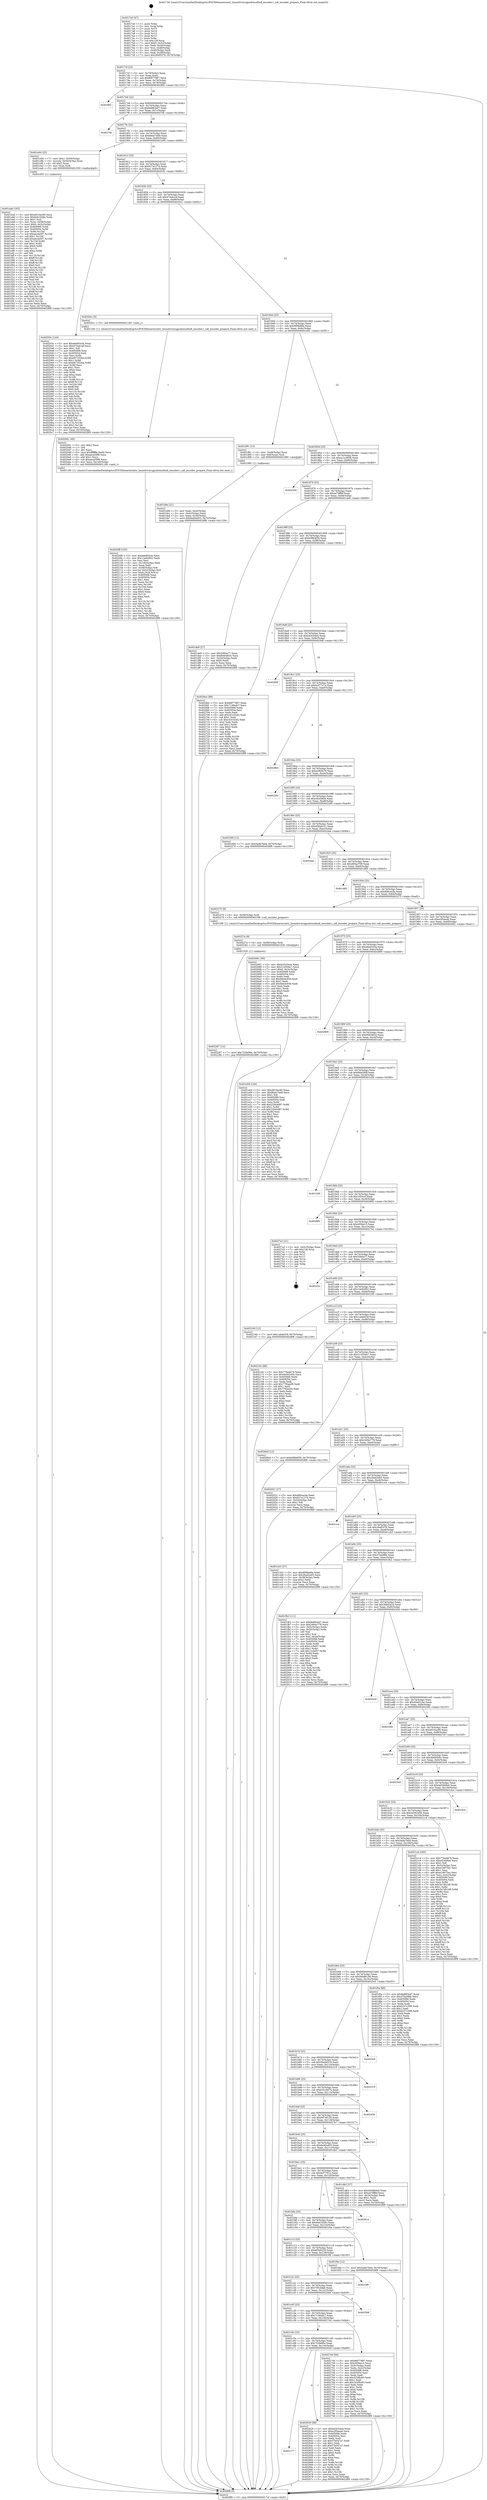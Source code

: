 digraph "0x4017a0" {
  label = "0x4017a0 (/mnt/c/Users/mathe/Desktop/tcc/POCII/binaries/extr_linuxdriversgpudrmudludl_encoder.c_udl_encoder_prepare_Final-ollvm.out::main(0))"
  labelloc = "t"
  node[shape=record]

  Entry [label="",width=0.3,height=0.3,shape=circle,fillcolor=black,style=filled]
  "0x4017cf" [label="{
     0x4017cf [23]\l
     | [instrs]\l
     &nbsp;&nbsp;0x4017cf \<+3\>: mov -0x70(%rbp),%eax\l
     &nbsp;&nbsp;0x4017d2 \<+2\>: mov %eax,%ecx\l
     &nbsp;&nbsp;0x4017d4 \<+6\>: sub $0x86f77887,%ecx\l
     &nbsp;&nbsp;0x4017da \<+3\>: mov %eax,-0x74(%rbp)\l
     &nbsp;&nbsp;0x4017dd \<+3\>: mov %ecx,-0x78(%rbp)\l
     &nbsp;&nbsp;0x4017e0 \<+6\>: je 00000000004028f2 \<main+0x1152\>\l
  }"]
  "0x4028f2" [label="{
     0x4028f2\l
  }", style=dashed]
  "0x4017e6" [label="{
     0x4017e6 [22]\l
     | [instrs]\l
     &nbsp;&nbsp;0x4017e6 \<+5\>: jmp 00000000004017eb \<main+0x4b\>\l
     &nbsp;&nbsp;0x4017eb \<+3\>: mov -0x74(%rbp),%eax\l
     &nbsp;&nbsp;0x4017ee \<+5\>: sub $0x8a883ed7,%eax\l
     &nbsp;&nbsp;0x4017f3 \<+3\>: mov %eax,-0x7c(%rbp)\l
     &nbsp;&nbsp;0x4017f6 \<+6\>: je 00000000004027fd \<main+0x105d\>\l
  }"]
  Exit [label="",width=0.3,height=0.3,shape=circle,fillcolor=black,style=filled,peripheries=2]
  "0x4027fd" [label="{
     0x4027fd\l
  }", style=dashed]
  "0x4017fc" [label="{
     0x4017fc [22]\l
     | [instrs]\l
     &nbsp;&nbsp;0x4017fc \<+5\>: jmp 0000000000401801 \<main+0x61\>\l
     &nbsp;&nbsp;0x401801 \<+3\>: mov -0x74(%rbp),%eax\l
     &nbsp;&nbsp;0x401804 \<+5\>: sub $0x8bee7449,%eax\l
     &nbsp;&nbsp;0x401809 \<+3\>: mov %eax,-0x80(%rbp)\l
     &nbsp;&nbsp;0x40180c \<+6\>: je 0000000000401e94 \<main+0x6f4\>\l
  }"]
  "0x401c77" [label="{
     0x401c77\l
  }", style=dashed]
  "0x401e94" [label="{
     0x401e94 [23]\l
     | [instrs]\l
     &nbsp;&nbsp;0x401e94 \<+7\>: movl $0x1,-0x50(%rbp)\l
     &nbsp;&nbsp;0x401e9b \<+4\>: movslq -0x50(%rbp),%rax\l
     &nbsp;&nbsp;0x401e9f \<+4\>: shl $0x2,%rax\l
     &nbsp;&nbsp;0x401ea3 \<+3\>: mov %rax,%rdi\l
     &nbsp;&nbsp;0x401ea6 \<+5\>: call 0000000000401050 \<malloc@plt\>\l
     | [calls]\l
     &nbsp;&nbsp;0x401050 \{1\} (unknown)\l
  }"]
  "0x401812" [label="{
     0x401812 [25]\l
     | [instrs]\l
     &nbsp;&nbsp;0x401812 \<+5\>: jmp 0000000000401817 \<main+0x77\>\l
     &nbsp;&nbsp;0x401817 \<+3\>: mov -0x74(%rbp),%eax\l
     &nbsp;&nbsp;0x40181a \<+5\>: sub $0x927a127d,%eax\l
     &nbsp;&nbsp;0x40181f \<+6\>: mov %eax,-0x84(%rbp)\l
     &nbsp;&nbsp;0x401825 \<+6\>: je 000000000040203c \<main+0x89c\>\l
  }"]
  "0x402629" [label="{
     0x402629 [88]\l
     | [instrs]\l
     &nbsp;&nbsp;0x402629 \<+5\>: mov $0xb43c54a4,%eax\l
     &nbsp;&nbsp;0x40262e \<+5\>: mov $0xe2f5eead,%ecx\l
     &nbsp;&nbsp;0x402633 \<+7\>: mov 0x405068,%edx\l
     &nbsp;&nbsp;0x40263a \<+7\>: mov 0x405054,%esi\l
     &nbsp;&nbsp;0x402641 \<+2\>: mov %edx,%edi\l
     &nbsp;&nbsp;0x402643 \<+6\>: sub $0x57b047a7,%edi\l
     &nbsp;&nbsp;0x402649 \<+3\>: sub $0x1,%edi\l
     &nbsp;&nbsp;0x40264c \<+6\>: add $0x57b047a7,%edi\l
     &nbsp;&nbsp;0x402652 \<+3\>: imul %edi,%edx\l
     &nbsp;&nbsp;0x402655 \<+3\>: and $0x1,%edx\l
     &nbsp;&nbsp;0x402658 \<+3\>: cmp $0x0,%edx\l
     &nbsp;&nbsp;0x40265b \<+4\>: sete %r8b\l
     &nbsp;&nbsp;0x40265f \<+3\>: cmp $0xa,%esi\l
     &nbsp;&nbsp;0x402662 \<+4\>: setl %r9b\l
     &nbsp;&nbsp;0x402666 \<+3\>: mov %r8b,%r10b\l
     &nbsp;&nbsp;0x402669 \<+3\>: and %r9b,%r10b\l
     &nbsp;&nbsp;0x40266c \<+3\>: xor %r9b,%r8b\l
     &nbsp;&nbsp;0x40266f \<+3\>: or %r8b,%r10b\l
     &nbsp;&nbsp;0x402672 \<+4\>: test $0x1,%r10b\l
     &nbsp;&nbsp;0x402676 \<+3\>: cmovne %ecx,%eax\l
     &nbsp;&nbsp;0x402679 \<+3\>: mov %eax,-0x70(%rbp)\l
     &nbsp;&nbsp;0x40267c \<+5\>: jmp 00000000004028f9 \<main+0x1159\>\l
  }"]
  "0x40203c" [label="{
     0x40203c [144]\l
     | [instrs]\l
     &nbsp;&nbsp;0x40203c \<+5\>: mov $0xe6e6543a,%eax\l
     &nbsp;&nbsp;0x402041 \<+5\>: mov $0x974ab1ef,%ecx\l
     &nbsp;&nbsp;0x402046 \<+2\>: mov $0x1,%dl\l
     &nbsp;&nbsp;0x402048 \<+7\>: mov 0x405068,%esi\l
     &nbsp;&nbsp;0x40204f \<+7\>: mov 0x405054,%edi\l
     &nbsp;&nbsp;0x402056 \<+3\>: mov %esi,%r8d\l
     &nbsp;&nbsp;0x402059 \<+7\>: add $0xb872526a,%r8d\l
     &nbsp;&nbsp;0x402060 \<+4\>: sub $0x1,%r8d\l
     &nbsp;&nbsp;0x402064 \<+7\>: sub $0xb872526a,%r8d\l
     &nbsp;&nbsp;0x40206b \<+4\>: imul %r8d,%esi\l
     &nbsp;&nbsp;0x40206f \<+3\>: and $0x1,%esi\l
     &nbsp;&nbsp;0x402072 \<+3\>: cmp $0x0,%esi\l
     &nbsp;&nbsp;0x402075 \<+4\>: sete %r9b\l
     &nbsp;&nbsp;0x402079 \<+3\>: cmp $0xa,%edi\l
     &nbsp;&nbsp;0x40207c \<+4\>: setl %r10b\l
     &nbsp;&nbsp;0x402080 \<+3\>: mov %r9b,%r11b\l
     &nbsp;&nbsp;0x402083 \<+4\>: xor $0xff,%r11b\l
     &nbsp;&nbsp;0x402087 \<+3\>: mov %r10b,%bl\l
     &nbsp;&nbsp;0x40208a \<+3\>: xor $0xff,%bl\l
     &nbsp;&nbsp;0x40208d \<+3\>: xor $0x0,%dl\l
     &nbsp;&nbsp;0x402090 \<+3\>: mov %r11b,%r14b\l
     &nbsp;&nbsp;0x402093 \<+4\>: and $0x0,%r14b\l
     &nbsp;&nbsp;0x402097 \<+3\>: and %dl,%r9b\l
     &nbsp;&nbsp;0x40209a \<+3\>: mov %bl,%r15b\l
     &nbsp;&nbsp;0x40209d \<+4\>: and $0x0,%r15b\l
     &nbsp;&nbsp;0x4020a1 \<+3\>: and %dl,%r10b\l
     &nbsp;&nbsp;0x4020a4 \<+3\>: or %r9b,%r14b\l
     &nbsp;&nbsp;0x4020a7 \<+3\>: or %r10b,%r15b\l
     &nbsp;&nbsp;0x4020aa \<+3\>: xor %r15b,%r14b\l
     &nbsp;&nbsp;0x4020ad \<+3\>: or %bl,%r11b\l
     &nbsp;&nbsp;0x4020b0 \<+4\>: xor $0xff,%r11b\l
     &nbsp;&nbsp;0x4020b4 \<+3\>: or $0x0,%dl\l
     &nbsp;&nbsp;0x4020b7 \<+3\>: and %dl,%r11b\l
     &nbsp;&nbsp;0x4020ba \<+3\>: or %r11b,%r14b\l
     &nbsp;&nbsp;0x4020bd \<+4\>: test $0x1,%r14b\l
     &nbsp;&nbsp;0x4020c1 \<+3\>: cmovne %ecx,%eax\l
     &nbsp;&nbsp;0x4020c4 \<+3\>: mov %eax,-0x70(%rbp)\l
     &nbsp;&nbsp;0x4020c7 \<+5\>: jmp 00000000004028f9 \<main+0x1159\>\l
  }"]
  "0x40182b" [label="{
     0x40182b [25]\l
     | [instrs]\l
     &nbsp;&nbsp;0x40182b \<+5\>: jmp 0000000000401830 \<main+0x90\>\l
     &nbsp;&nbsp;0x401830 \<+3\>: mov -0x74(%rbp),%eax\l
     &nbsp;&nbsp;0x401833 \<+5\>: sub $0x974ab1ef,%eax\l
     &nbsp;&nbsp;0x401838 \<+6\>: mov %eax,-0x88(%rbp)\l
     &nbsp;&nbsp;0x40183e \<+6\>: je 00000000004020cc \<main+0x92c\>\l
  }"]
  "0x401c5e" [label="{
     0x401c5e [25]\l
     | [instrs]\l
     &nbsp;&nbsp;0x401c5e \<+5\>: jmp 0000000000401c63 \<main+0x4c3\>\l
     &nbsp;&nbsp;0x401c63 \<+3\>: mov -0x74(%rbp),%eax\l
     &nbsp;&nbsp;0x401c66 \<+5\>: sub $0x752fe96e,%eax\l
     &nbsp;&nbsp;0x401c6b \<+6\>: mov %eax,-0x134(%rbp)\l
     &nbsp;&nbsp;0x401c71 \<+6\>: je 0000000000402629 \<main+0xe89\>\l
  }"]
  "0x4020cc" [label="{
     0x4020cc [5]\l
     | [instrs]\l
     &nbsp;&nbsp;0x4020cc \<+5\>: call 0000000000401160 \<next_i\>\l
     | [calls]\l
     &nbsp;&nbsp;0x401160 \{1\} (/mnt/c/Users/mathe/Desktop/tcc/POCII/binaries/extr_linuxdriversgpudrmudludl_encoder.c_udl_encoder_prepare_Final-ollvm.out::next_i)\l
  }"]
  "0x401844" [label="{
     0x401844 [25]\l
     | [instrs]\l
     &nbsp;&nbsp;0x401844 \<+5\>: jmp 0000000000401849 \<main+0xa9\>\l
     &nbsp;&nbsp;0x401849 \<+3\>: mov -0x74(%rbp),%eax\l
     &nbsp;&nbsp;0x40184c \<+5\>: sub $0x9f99b89a,%eax\l
     &nbsp;&nbsp;0x401851 \<+6\>: mov %eax,-0x8c(%rbp)\l
     &nbsp;&nbsp;0x401857 \<+6\>: je 0000000000401d91 \<main+0x5f1\>\l
  }"]
  "0x402744" [label="{
     0x402744 [94]\l
     | [instrs]\l
     &nbsp;&nbsp;0x402744 \<+5\>: mov $0x86f77887,%eax\l
     &nbsp;&nbsp;0x402749 \<+5\>: mov $0x455be15,%ecx\l
     &nbsp;&nbsp;0x40274e \<+3\>: mov -0x3c(%rbp),%edx\l
     &nbsp;&nbsp;0x402751 \<+3\>: mov %edx,-0x2c(%rbp)\l
     &nbsp;&nbsp;0x402754 \<+7\>: mov 0x405068,%edx\l
     &nbsp;&nbsp;0x40275b \<+7\>: mov 0x405054,%esi\l
     &nbsp;&nbsp;0x402762 \<+2\>: mov %edx,%edi\l
     &nbsp;&nbsp;0x402764 \<+6\>: sub $0x322f8c83,%edi\l
     &nbsp;&nbsp;0x40276a \<+3\>: sub $0x1,%edi\l
     &nbsp;&nbsp;0x40276d \<+6\>: add $0x322f8c83,%edi\l
     &nbsp;&nbsp;0x402773 \<+3\>: imul %edi,%edx\l
     &nbsp;&nbsp;0x402776 \<+3\>: and $0x1,%edx\l
     &nbsp;&nbsp;0x402779 \<+3\>: cmp $0x0,%edx\l
     &nbsp;&nbsp;0x40277c \<+4\>: sete %r8b\l
     &nbsp;&nbsp;0x402780 \<+3\>: cmp $0xa,%esi\l
     &nbsp;&nbsp;0x402783 \<+4\>: setl %r9b\l
     &nbsp;&nbsp;0x402787 \<+3\>: mov %r8b,%r10b\l
     &nbsp;&nbsp;0x40278a \<+3\>: and %r9b,%r10b\l
     &nbsp;&nbsp;0x40278d \<+3\>: xor %r9b,%r8b\l
     &nbsp;&nbsp;0x402790 \<+3\>: or %r8b,%r10b\l
     &nbsp;&nbsp;0x402793 \<+4\>: test $0x1,%r10b\l
     &nbsp;&nbsp;0x402797 \<+3\>: cmovne %ecx,%eax\l
     &nbsp;&nbsp;0x40279a \<+3\>: mov %eax,-0x70(%rbp)\l
     &nbsp;&nbsp;0x40279d \<+5\>: jmp 00000000004028f9 \<main+0x1159\>\l
  }"]
  "0x401d91" [label="{
     0x401d91 [13]\l
     | [instrs]\l
     &nbsp;&nbsp;0x401d91 \<+4\>: mov -0x48(%rbp),%rax\l
     &nbsp;&nbsp;0x401d95 \<+4\>: mov 0x8(%rax),%rdi\l
     &nbsp;&nbsp;0x401d99 \<+5\>: call 0000000000401060 \<atoi@plt\>\l
     | [calls]\l
     &nbsp;&nbsp;0x401060 \{1\} (unknown)\l
  }"]
  "0x40185d" [label="{
     0x40185d [25]\l
     | [instrs]\l
     &nbsp;&nbsp;0x40185d \<+5\>: jmp 0000000000401862 \<main+0xc2\>\l
     &nbsp;&nbsp;0x401862 \<+3\>: mov -0x74(%rbp),%eax\l
     &nbsp;&nbsp;0x401865 \<+5\>: sub $0xac1e3938,%eax\l
     &nbsp;&nbsp;0x40186a \<+6\>: mov %eax,-0x90(%rbp)\l
     &nbsp;&nbsp;0x401870 \<+6\>: je 0000000000402550 \<main+0xdb0\>\l
  }"]
  "0x401c45" [label="{
     0x401c45 [25]\l
     | [instrs]\l
     &nbsp;&nbsp;0x401c45 \<+5\>: jmp 0000000000401c4a \<main+0x4aa\>\l
     &nbsp;&nbsp;0x401c4a \<+3\>: mov -0x74(%rbp),%eax\l
     &nbsp;&nbsp;0x401c4d \<+5\>: sub $0x7136edc7,%eax\l
     &nbsp;&nbsp;0x401c52 \<+6\>: mov %eax,-0x130(%rbp)\l
     &nbsp;&nbsp;0x401c58 \<+6\>: je 0000000000402744 \<main+0xfa4\>\l
  }"]
  "0x402550" [label="{
     0x402550\l
  }", style=dashed]
  "0x401876" [label="{
     0x401876 [25]\l
     | [instrs]\l
     &nbsp;&nbsp;0x401876 \<+5\>: jmp 000000000040187b \<main+0xdb\>\l
     &nbsp;&nbsp;0x40187b \<+3\>: mov -0x74(%rbp),%eax\l
     &nbsp;&nbsp;0x40187e \<+5\>: sub $0xae79ffbf,%eax\l
     &nbsp;&nbsp;0x401883 \<+6\>: mov %eax,-0x94(%rbp)\l
     &nbsp;&nbsp;0x401889 \<+6\>: je 0000000000401de9 \<main+0x649\>\l
  }"]
  "0x402568" [label="{
     0x402568\l
  }", style=dashed]
  "0x401de9" [label="{
     0x401de9 [27]\l
     | [instrs]\l
     &nbsp;&nbsp;0x401de9 \<+5\>: mov $0x5560a77,%eax\l
     &nbsp;&nbsp;0x401dee \<+5\>: mov $0xf0404834,%ecx\l
     &nbsp;&nbsp;0x401df3 \<+3\>: mov -0x34(%rbp),%edx\l
     &nbsp;&nbsp;0x401df6 \<+3\>: cmp $0x0,%edx\l
     &nbsp;&nbsp;0x401df9 \<+3\>: cmove %ecx,%eax\l
     &nbsp;&nbsp;0x401dfc \<+3\>: mov %eax,-0x70(%rbp)\l
     &nbsp;&nbsp;0x401dff \<+5\>: jmp 00000000004028f9 \<main+0x1159\>\l
  }"]
  "0x40188f" [label="{
     0x40188f [25]\l
     | [instrs]\l
     &nbsp;&nbsp;0x40188f \<+5\>: jmp 0000000000401894 \<main+0xf4\>\l
     &nbsp;&nbsp;0x401894 \<+3\>: mov -0x74(%rbp),%eax\l
     &nbsp;&nbsp;0x401897 \<+5\>: sub $0xb08b4f30,%eax\l
     &nbsp;&nbsp;0x40189c \<+6\>: mov %eax,-0x98(%rbp)\l
     &nbsp;&nbsp;0x4018a2 \<+6\>: je 00000000004026ec \<main+0xf4c\>\l
  }"]
  "0x401c2c" [label="{
     0x401c2c [25]\l
     | [instrs]\l
     &nbsp;&nbsp;0x401c2c \<+5\>: jmp 0000000000401c31 \<main+0x491\>\l
     &nbsp;&nbsp;0x401c31 \<+3\>: mov -0x74(%rbp),%eax\l
     &nbsp;&nbsp;0x401c34 \<+5\>: sub $0x70f1ddab,%eax\l
     &nbsp;&nbsp;0x401c39 \<+6\>: mov %eax,-0x12c(%rbp)\l
     &nbsp;&nbsp;0x401c3f \<+6\>: je 0000000000402568 \<main+0xdc8\>\l
  }"]
  "0x4026ec" [label="{
     0x4026ec [88]\l
     | [instrs]\l
     &nbsp;&nbsp;0x4026ec \<+5\>: mov $0x86f77887,%eax\l
     &nbsp;&nbsp;0x4026f1 \<+5\>: mov $0x7136edc7,%ecx\l
     &nbsp;&nbsp;0x4026f6 \<+7\>: mov 0x405068,%edx\l
     &nbsp;&nbsp;0x4026fd \<+7\>: mov 0x405054,%esi\l
     &nbsp;&nbsp;0x402704 \<+2\>: mov %edx,%edi\l
     &nbsp;&nbsp;0x402706 \<+6\>: add $0xc0316cd2,%edi\l
     &nbsp;&nbsp;0x40270c \<+3\>: sub $0x1,%edi\l
     &nbsp;&nbsp;0x40270f \<+6\>: sub $0xc0316cd2,%edi\l
     &nbsp;&nbsp;0x402715 \<+3\>: imul %edi,%edx\l
     &nbsp;&nbsp;0x402718 \<+3\>: and $0x1,%edx\l
     &nbsp;&nbsp;0x40271b \<+3\>: cmp $0x0,%edx\l
     &nbsp;&nbsp;0x40271e \<+4\>: sete %r8b\l
     &nbsp;&nbsp;0x402722 \<+3\>: cmp $0xa,%esi\l
     &nbsp;&nbsp;0x402725 \<+4\>: setl %r9b\l
     &nbsp;&nbsp;0x402729 \<+3\>: mov %r8b,%r10b\l
     &nbsp;&nbsp;0x40272c \<+3\>: and %r9b,%r10b\l
     &nbsp;&nbsp;0x40272f \<+3\>: xor %r9b,%r8b\l
     &nbsp;&nbsp;0x402732 \<+3\>: or %r8b,%r10b\l
     &nbsp;&nbsp;0x402735 \<+4\>: test $0x1,%r10b\l
     &nbsp;&nbsp;0x402739 \<+3\>: cmovne %ecx,%eax\l
     &nbsp;&nbsp;0x40273c \<+3\>: mov %eax,-0x70(%rbp)\l
     &nbsp;&nbsp;0x40273f \<+5\>: jmp 00000000004028f9 \<main+0x1159\>\l
  }"]
  "0x4018a8" [label="{
     0x4018a8 [25]\l
     | [instrs]\l
     &nbsp;&nbsp;0x4018a8 \<+5\>: jmp 00000000004018ad \<main+0x10d\>\l
     &nbsp;&nbsp;0x4018ad \<+3\>: mov -0x74(%rbp),%eax\l
     &nbsp;&nbsp;0x4018b0 \<+5\>: sub $0xb43c54a4,%eax\l
     &nbsp;&nbsp;0x4018b5 \<+6\>: mov %eax,-0x9c(%rbp)\l
     &nbsp;&nbsp;0x4018bb \<+6\>: je 00000000004028df \<main+0x113f\>\l
  }"]
  "0x4023f0" [label="{
     0x4023f0\l
  }", style=dashed]
  "0x4028df" [label="{
     0x4028df\l
  }", style=dashed]
  "0x4018c1" [label="{
     0x4018c1 [25]\l
     | [instrs]\l
     &nbsp;&nbsp;0x4018c1 \<+5\>: jmp 00000000004018c6 \<main+0x126\>\l
     &nbsp;&nbsp;0x4018c6 \<+3\>: mov -0x74(%rbp),%eax\l
     &nbsp;&nbsp;0x4018c9 \<+5\>: sub $0xbcd77c7a,%eax\l
     &nbsp;&nbsp;0x4018ce \<+6\>: mov %eax,-0xa0(%rbp)\l
     &nbsp;&nbsp;0x4018d4 \<+6\>: je 00000000004028b0 \<main+0x1110\>\l
  }"]
  "0x402287" [label="{
     0x402287 [12]\l
     | [instrs]\l
     &nbsp;&nbsp;0x402287 \<+7\>: movl $0x752fe96e,-0x70(%rbp)\l
     &nbsp;&nbsp;0x40228e \<+5\>: jmp 00000000004028f9 \<main+0x1159\>\l
  }"]
  "0x4028b0" [label="{
     0x4028b0\l
  }", style=dashed]
  "0x4018da" [label="{
     0x4018da [25]\l
     | [instrs]\l
     &nbsp;&nbsp;0x4018da \<+5\>: jmp 00000000004018df \<main+0x13f\>\l
     &nbsp;&nbsp;0x4018df \<+3\>: mov -0x74(%rbp),%eax\l
     &nbsp;&nbsp;0x4018e2 \<+5\>: sub $0xbcfb5b78,%eax\l
     &nbsp;&nbsp;0x4018e7 \<+6\>: mov %eax,-0xa4(%rbp)\l
     &nbsp;&nbsp;0x4018ed \<+6\>: je 0000000000402293 \<main+0xaf3\>\l
  }"]
  "0x40227e" [label="{
     0x40227e [9]\l
     | [instrs]\l
     &nbsp;&nbsp;0x40227e \<+4\>: mov -0x58(%rbp),%rdi\l
     &nbsp;&nbsp;0x402282 \<+5\>: call 0000000000401030 \<free@plt\>\l
     | [calls]\l
     &nbsp;&nbsp;0x401030 \{1\} (unknown)\l
  }"]
  "0x402293" [label="{
     0x402293\l
  }", style=dashed]
  "0x4018f3" [label="{
     0x4018f3 [25]\l
     | [instrs]\l
     &nbsp;&nbsp;0x4018f3 \<+5\>: jmp 00000000004018f8 \<main+0x158\>\l
     &nbsp;&nbsp;0x4018f8 \<+3\>: mov -0x74(%rbp),%eax\l
     &nbsp;&nbsp;0x4018fb \<+5\>: sub $0xcf2458d4,%eax\l
     &nbsp;&nbsp;0x401900 \<+6\>: mov %eax,-0xa8(%rbp)\l
     &nbsp;&nbsp;0x401906 \<+6\>: je 0000000000402269 \<main+0xac9\>\l
  }"]
  "0x4020f9" [label="{
     0x4020f9 [103]\l
     | [instrs]\l
     &nbsp;&nbsp;0x4020f9 \<+5\>: mov $0xe6e6543a,%ecx\l
     &nbsp;&nbsp;0x4020fe \<+5\>: mov $0x13e92852,%edx\l
     &nbsp;&nbsp;0x402103 \<+2\>: xor %esi,%esi\l
     &nbsp;&nbsp;0x402105 \<+6\>: mov -0x140(%rbp),%edi\l
     &nbsp;&nbsp;0x40210b \<+3\>: imul %eax,%edi\l
     &nbsp;&nbsp;0x40210e \<+4\>: mov -0x58(%rbp),%r8\l
     &nbsp;&nbsp;0x402112 \<+4\>: movslq -0x5c(%rbp),%r9\l
     &nbsp;&nbsp;0x402116 \<+4\>: mov %edi,(%r8,%r9,4)\l
     &nbsp;&nbsp;0x40211a \<+7\>: mov 0x405068,%eax\l
     &nbsp;&nbsp;0x402121 \<+7\>: mov 0x405054,%edi\l
     &nbsp;&nbsp;0x402128 \<+3\>: sub $0x1,%esi\l
     &nbsp;&nbsp;0x40212b \<+3\>: mov %eax,%r10d\l
     &nbsp;&nbsp;0x40212e \<+3\>: add %esi,%r10d\l
     &nbsp;&nbsp;0x402131 \<+4\>: imul %r10d,%eax\l
     &nbsp;&nbsp;0x402135 \<+3\>: and $0x1,%eax\l
     &nbsp;&nbsp;0x402138 \<+3\>: cmp $0x0,%eax\l
     &nbsp;&nbsp;0x40213b \<+4\>: sete %r11b\l
     &nbsp;&nbsp;0x40213f \<+3\>: cmp $0xa,%edi\l
     &nbsp;&nbsp;0x402142 \<+3\>: setl %bl\l
     &nbsp;&nbsp;0x402145 \<+3\>: mov %r11b,%r14b\l
     &nbsp;&nbsp;0x402148 \<+3\>: and %bl,%r14b\l
     &nbsp;&nbsp;0x40214b \<+3\>: xor %bl,%r11b\l
     &nbsp;&nbsp;0x40214e \<+3\>: or %r11b,%r14b\l
     &nbsp;&nbsp;0x402151 \<+4\>: test $0x1,%r14b\l
     &nbsp;&nbsp;0x402155 \<+3\>: cmovne %edx,%ecx\l
     &nbsp;&nbsp;0x402158 \<+3\>: mov %ecx,-0x70(%rbp)\l
     &nbsp;&nbsp;0x40215b \<+5\>: jmp 00000000004028f9 \<main+0x1159\>\l
  }"]
  "0x402269" [label="{
     0x402269 [12]\l
     | [instrs]\l
     &nbsp;&nbsp;0x402269 \<+7\>: movl $0x5adb7bb4,-0x70(%rbp)\l
     &nbsp;&nbsp;0x402270 \<+5\>: jmp 00000000004028f9 \<main+0x1159\>\l
  }"]
  "0x40190c" [label="{
     0x40190c [25]\l
     | [instrs]\l
     &nbsp;&nbsp;0x40190c \<+5\>: jmp 0000000000401911 \<main+0x171\>\l
     &nbsp;&nbsp;0x401911 \<+3\>: mov -0x74(%rbp),%eax\l
     &nbsp;&nbsp;0x401914 \<+5\>: sub $0xd58a6c21,%eax\l
     &nbsp;&nbsp;0x401919 \<+6\>: mov %eax,-0xac(%rbp)\l
     &nbsp;&nbsp;0x40191f \<+6\>: je 00000000004024ae \<main+0xd0e\>\l
  }"]
  "0x4020d1" [label="{
     0x4020d1 [40]\l
     | [instrs]\l
     &nbsp;&nbsp;0x4020d1 \<+5\>: mov $0x2,%ecx\l
     &nbsp;&nbsp;0x4020d6 \<+1\>: cltd\l
     &nbsp;&nbsp;0x4020d7 \<+2\>: idiv %ecx\l
     &nbsp;&nbsp;0x4020d9 \<+6\>: imul $0xfffffffe,%edx,%ecx\l
     &nbsp;&nbsp;0x4020df \<+6\>: add $0xaeca59f8,%ecx\l
     &nbsp;&nbsp;0x4020e5 \<+3\>: add $0x1,%ecx\l
     &nbsp;&nbsp;0x4020e8 \<+6\>: sub $0xaeca59f8,%ecx\l
     &nbsp;&nbsp;0x4020ee \<+6\>: mov %ecx,-0x140(%rbp)\l
     &nbsp;&nbsp;0x4020f4 \<+5\>: call 0000000000401160 \<next_i\>\l
     | [calls]\l
     &nbsp;&nbsp;0x401160 \{1\} (/mnt/c/Users/mathe/Desktop/tcc/POCII/binaries/extr_linuxdriversgpudrmudludl_encoder.c_udl_encoder_prepare_Final-ollvm.out::next_i)\l
  }"]
  "0x4024ae" [label="{
     0x4024ae\l
  }", style=dashed]
  "0x401925" [label="{
     0x401925 [25]\l
     | [instrs]\l
     &nbsp;&nbsp;0x401925 \<+5\>: jmp 000000000040192a \<main+0x18a\>\l
     &nbsp;&nbsp;0x40192a \<+3\>: mov -0x74(%rbp),%eax\l
     &nbsp;&nbsp;0x40192d \<+5\>: sub $0xd60ac709,%eax\l
     &nbsp;&nbsp;0x401932 \<+6\>: mov %eax,-0xb0(%rbp)\l
     &nbsp;&nbsp;0x401938 \<+6\>: je 0000000000401d85 \<main+0x5e5\>\l
  }"]
  "0x401c13" [label="{
     0x401c13 [25]\l
     | [instrs]\l
     &nbsp;&nbsp;0x401c13 \<+5\>: jmp 0000000000401c18 \<main+0x478\>\l
     &nbsp;&nbsp;0x401c18 \<+3\>: mov -0x74(%rbp),%eax\l
     &nbsp;&nbsp;0x401c1b \<+5\>: sub $0x6f3b9250,%eax\l
     &nbsp;&nbsp;0x401c20 \<+6\>: mov %eax,-0x128(%rbp)\l
     &nbsp;&nbsp;0x401c26 \<+6\>: je 00000000004023f0 \<main+0xc50\>\l
  }"]
  "0x401d85" [label="{
     0x401d85\l
  }", style=dashed]
  "0x40193e" [label="{
     0x40193e [25]\l
     | [instrs]\l
     &nbsp;&nbsp;0x40193e \<+5\>: jmp 0000000000401943 \<main+0x1a3\>\l
     &nbsp;&nbsp;0x401943 \<+3\>: mov -0x74(%rbp),%eax\l
     &nbsp;&nbsp;0x401946 \<+5\>: sub $0xd66cacda,%eax\l
     &nbsp;&nbsp;0x40194b \<+6\>: mov %eax,-0xb4(%rbp)\l
     &nbsp;&nbsp;0x401951 \<+6\>: je 0000000000402275 \<main+0xad5\>\l
  }"]
  "0x401f4e" [label="{
     0x401f4e [12]\l
     | [instrs]\l
     &nbsp;&nbsp;0x401f4e \<+7\>: movl $0x5adb7bb4,-0x70(%rbp)\l
     &nbsp;&nbsp;0x401f55 \<+5\>: jmp 00000000004028f9 \<main+0x1159\>\l
  }"]
  "0x402275" [label="{
     0x402275 [9]\l
     | [instrs]\l
     &nbsp;&nbsp;0x402275 \<+4\>: mov -0x58(%rbp),%rdi\l
     &nbsp;&nbsp;0x402279 \<+5\>: call 00000000004015f0 \<udl_encoder_prepare\>\l
     | [calls]\l
     &nbsp;&nbsp;0x4015f0 \{1\} (/mnt/c/Users/mathe/Desktop/tcc/POCII/binaries/extr_linuxdriversgpudrmudludl_encoder.c_udl_encoder_prepare_Final-ollvm.out::udl_encoder_prepare)\l
  }"]
  "0x401957" [label="{
     0x401957 [25]\l
     | [instrs]\l
     &nbsp;&nbsp;0x401957 \<+5\>: jmp 000000000040195c \<main+0x1bc\>\l
     &nbsp;&nbsp;0x40195c \<+3\>: mov -0x74(%rbp),%eax\l
     &nbsp;&nbsp;0x40195f \<+5\>: sub $0xe2f5eead,%eax\l
     &nbsp;&nbsp;0x401964 \<+6\>: mov %eax,-0xb8(%rbp)\l
     &nbsp;&nbsp;0x40196a \<+6\>: je 0000000000402681 \<main+0xee1\>\l
  }"]
  "0x401bfa" [label="{
     0x401bfa [25]\l
     | [instrs]\l
     &nbsp;&nbsp;0x401bfa \<+5\>: jmp 0000000000401bff \<main+0x45f\>\l
     &nbsp;&nbsp;0x401bff \<+3\>: mov -0x74(%rbp),%eax\l
     &nbsp;&nbsp;0x401c02 \<+5\>: sub $0x6eb1b59c,%eax\l
     &nbsp;&nbsp;0x401c07 \<+6\>: mov %eax,-0x124(%rbp)\l
     &nbsp;&nbsp;0x401c0d \<+6\>: je 0000000000401f4e \<main+0x7ae\>\l
  }"]
  "0x402681" [label="{
     0x402681 [95]\l
     | [instrs]\l
     &nbsp;&nbsp;0x402681 \<+5\>: mov $0xb43c54a4,%eax\l
     &nbsp;&nbsp;0x402686 \<+5\>: mov $0x214504e7,%ecx\l
     &nbsp;&nbsp;0x40268b \<+7\>: movl $0x0,-0x3c(%rbp)\l
     &nbsp;&nbsp;0x402692 \<+7\>: mov 0x405068,%edx\l
     &nbsp;&nbsp;0x402699 \<+7\>: mov 0x405054,%esi\l
     &nbsp;&nbsp;0x4026a0 \<+2\>: mov %edx,%edi\l
     &nbsp;&nbsp;0x4026a2 \<+6\>: sub $0x9eb4c938,%edi\l
     &nbsp;&nbsp;0x4026a8 \<+3\>: sub $0x1,%edi\l
     &nbsp;&nbsp;0x4026ab \<+6\>: add $0x9eb4c938,%edi\l
     &nbsp;&nbsp;0x4026b1 \<+3\>: imul %edi,%edx\l
     &nbsp;&nbsp;0x4026b4 \<+3\>: and $0x1,%edx\l
     &nbsp;&nbsp;0x4026b7 \<+3\>: cmp $0x0,%edx\l
     &nbsp;&nbsp;0x4026ba \<+4\>: sete %r8b\l
     &nbsp;&nbsp;0x4026be \<+3\>: cmp $0xa,%esi\l
     &nbsp;&nbsp;0x4026c1 \<+4\>: setl %r9b\l
     &nbsp;&nbsp;0x4026c5 \<+3\>: mov %r8b,%r10b\l
     &nbsp;&nbsp;0x4026c8 \<+3\>: and %r9b,%r10b\l
     &nbsp;&nbsp;0x4026cb \<+3\>: xor %r9b,%r8b\l
     &nbsp;&nbsp;0x4026ce \<+3\>: or %r8b,%r10b\l
     &nbsp;&nbsp;0x4026d1 \<+4\>: test $0x1,%r10b\l
     &nbsp;&nbsp;0x4026d5 \<+3\>: cmovne %ecx,%eax\l
     &nbsp;&nbsp;0x4026d8 \<+3\>: mov %eax,-0x70(%rbp)\l
     &nbsp;&nbsp;0x4026db \<+5\>: jmp 00000000004028f9 \<main+0x1159\>\l
  }"]
  "0x401970" [label="{
     0x401970 [25]\l
     | [instrs]\l
     &nbsp;&nbsp;0x401970 \<+5\>: jmp 0000000000401975 \<main+0x1d5\>\l
     &nbsp;&nbsp;0x401975 \<+3\>: mov -0x74(%rbp),%eax\l
     &nbsp;&nbsp;0x401978 \<+5\>: sub $0xe6e6543a,%eax\l
     &nbsp;&nbsp;0x40197d \<+6\>: mov %eax,-0xbc(%rbp)\l
     &nbsp;&nbsp;0x401983 \<+6\>: je 0000000000402809 \<main+0x1069\>\l
  }"]
  "0x40261d" [label="{
     0x40261d\l
  }", style=dashed]
  "0x402809" [label="{
     0x402809\l
  }", style=dashed]
  "0x401989" [label="{
     0x401989 [25]\l
     | [instrs]\l
     &nbsp;&nbsp;0x401989 \<+5\>: jmp 000000000040198e \<main+0x1ee\>\l
     &nbsp;&nbsp;0x40198e \<+3\>: mov -0x74(%rbp),%eax\l
     &nbsp;&nbsp;0x401991 \<+5\>: sub $0xf0404834,%eax\l
     &nbsp;&nbsp;0x401996 \<+6\>: mov %eax,-0xc0(%rbp)\l
     &nbsp;&nbsp;0x40199c \<+6\>: je 0000000000401e04 \<main+0x664\>\l
  }"]
  "0x401eab" [label="{
     0x401eab [163]\l
     | [instrs]\l
     &nbsp;&nbsp;0x401eab \<+5\>: mov $0x4910ac90,%ecx\l
     &nbsp;&nbsp;0x401eb0 \<+5\>: mov $0x6eb1b59c,%edx\l
     &nbsp;&nbsp;0x401eb5 \<+3\>: mov $0x1,%sil\l
     &nbsp;&nbsp;0x401eb8 \<+4\>: mov %rax,-0x58(%rbp)\l
     &nbsp;&nbsp;0x401ebc \<+7\>: movl $0x0,-0x5c(%rbp)\l
     &nbsp;&nbsp;0x401ec3 \<+8\>: mov 0x405068,%r8d\l
     &nbsp;&nbsp;0x401ecb \<+8\>: mov 0x405054,%r9d\l
     &nbsp;&nbsp;0x401ed3 \<+3\>: mov %r8d,%r10d\l
     &nbsp;&nbsp;0x401ed6 \<+7\>: sub $0xaec4a5f7,%r10d\l
     &nbsp;&nbsp;0x401edd \<+4\>: sub $0x1,%r10d\l
     &nbsp;&nbsp;0x401ee1 \<+7\>: add $0xaec4a5f7,%r10d\l
     &nbsp;&nbsp;0x401ee8 \<+4\>: imul %r10d,%r8d\l
     &nbsp;&nbsp;0x401eec \<+4\>: and $0x1,%r8d\l
     &nbsp;&nbsp;0x401ef0 \<+4\>: cmp $0x0,%r8d\l
     &nbsp;&nbsp;0x401ef4 \<+4\>: sete %r11b\l
     &nbsp;&nbsp;0x401ef8 \<+4\>: cmp $0xa,%r9d\l
     &nbsp;&nbsp;0x401efc \<+3\>: setl %bl\l
     &nbsp;&nbsp;0x401eff \<+3\>: mov %r11b,%r14b\l
     &nbsp;&nbsp;0x401f02 \<+4\>: xor $0xff,%r14b\l
     &nbsp;&nbsp;0x401f06 \<+3\>: mov %bl,%r15b\l
     &nbsp;&nbsp;0x401f09 \<+4\>: xor $0xff,%r15b\l
     &nbsp;&nbsp;0x401f0d \<+4\>: xor $0x0,%sil\l
     &nbsp;&nbsp;0x401f11 \<+3\>: mov %r14b,%r12b\l
     &nbsp;&nbsp;0x401f14 \<+4\>: and $0x0,%r12b\l
     &nbsp;&nbsp;0x401f18 \<+3\>: and %sil,%r11b\l
     &nbsp;&nbsp;0x401f1b \<+3\>: mov %r15b,%r13b\l
     &nbsp;&nbsp;0x401f1e \<+4\>: and $0x0,%r13b\l
     &nbsp;&nbsp;0x401f22 \<+3\>: and %sil,%bl\l
     &nbsp;&nbsp;0x401f25 \<+3\>: or %r11b,%r12b\l
     &nbsp;&nbsp;0x401f28 \<+3\>: or %bl,%r13b\l
     &nbsp;&nbsp;0x401f2b \<+3\>: xor %r13b,%r12b\l
     &nbsp;&nbsp;0x401f2e \<+3\>: or %r15b,%r14b\l
     &nbsp;&nbsp;0x401f31 \<+4\>: xor $0xff,%r14b\l
     &nbsp;&nbsp;0x401f35 \<+4\>: or $0x0,%sil\l
     &nbsp;&nbsp;0x401f39 \<+3\>: and %sil,%r14b\l
     &nbsp;&nbsp;0x401f3c \<+3\>: or %r14b,%r12b\l
     &nbsp;&nbsp;0x401f3f \<+4\>: test $0x1,%r12b\l
     &nbsp;&nbsp;0x401f43 \<+3\>: cmovne %edx,%ecx\l
     &nbsp;&nbsp;0x401f46 \<+3\>: mov %ecx,-0x70(%rbp)\l
     &nbsp;&nbsp;0x401f49 \<+5\>: jmp 00000000004028f9 \<main+0x1159\>\l
  }"]
  "0x401e04" [label="{
     0x401e04 [144]\l
     | [instrs]\l
     &nbsp;&nbsp;0x401e04 \<+5\>: mov $0x4910ac90,%eax\l
     &nbsp;&nbsp;0x401e09 \<+5\>: mov $0x8bee7449,%ecx\l
     &nbsp;&nbsp;0x401e0e \<+2\>: mov $0x1,%dl\l
     &nbsp;&nbsp;0x401e10 \<+7\>: mov 0x405068,%esi\l
     &nbsp;&nbsp;0x401e17 \<+7\>: mov 0x405054,%edi\l
     &nbsp;&nbsp;0x401e1e \<+3\>: mov %esi,%r8d\l
     &nbsp;&nbsp;0x401e21 \<+7\>: add $0x22944d87,%r8d\l
     &nbsp;&nbsp;0x401e28 \<+4\>: sub $0x1,%r8d\l
     &nbsp;&nbsp;0x401e2c \<+7\>: sub $0x22944d87,%r8d\l
     &nbsp;&nbsp;0x401e33 \<+4\>: imul %r8d,%esi\l
     &nbsp;&nbsp;0x401e37 \<+3\>: and $0x1,%esi\l
     &nbsp;&nbsp;0x401e3a \<+3\>: cmp $0x0,%esi\l
     &nbsp;&nbsp;0x401e3d \<+4\>: sete %r9b\l
     &nbsp;&nbsp;0x401e41 \<+3\>: cmp $0xa,%edi\l
     &nbsp;&nbsp;0x401e44 \<+4\>: setl %r10b\l
     &nbsp;&nbsp;0x401e48 \<+3\>: mov %r9b,%r11b\l
     &nbsp;&nbsp;0x401e4b \<+4\>: xor $0xff,%r11b\l
     &nbsp;&nbsp;0x401e4f \<+3\>: mov %r10b,%bl\l
     &nbsp;&nbsp;0x401e52 \<+3\>: xor $0xff,%bl\l
     &nbsp;&nbsp;0x401e55 \<+3\>: xor $0x0,%dl\l
     &nbsp;&nbsp;0x401e58 \<+3\>: mov %r11b,%r14b\l
     &nbsp;&nbsp;0x401e5b \<+4\>: and $0x0,%r14b\l
     &nbsp;&nbsp;0x401e5f \<+3\>: and %dl,%r9b\l
     &nbsp;&nbsp;0x401e62 \<+3\>: mov %bl,%r15b\l
     &nbsp;&nbsp;0x401e65 \<+4\>: and $0x0,%r15b\l
     &nbsp;&nbsp;0x401e69 \<+3\>: and %dl,%r10b\l
     &nbsp;&nbsp;0x401e6c \<+3\>: or %r9b,%r14b\l
     &nbsp;&nbsp;0x401e6f \<+3\>: or %r10b,%r15b\l
     &nbsp;&nbsp;0x401e72 \<+3\>: xor %r15b,%r14b\l
     &nbsp;&nbsp;0x401e75 \<+3\>: or %bl,%r11b\l
     &nbsp;&nbsp;0x401e78 \<+4\>: xor $0xff,%r11b\l
     &nbsp;&nbsp;0x401e7c \<+3\>: or $0x0,%dl\l
     &nbsp;&nbsp;0x401e7f \<+3\>: and %dl,%r11b\l
     &nbsp;&nbsp;0x401e82 \<+3\>: or %r11b,%r14b\l
     &nbsp;&nbsp;0x401e85 \<+4\>: test $0x1,%r14b\l
     &nbsp;&nbsp;0x401e89 \<+3\>: cmovne %ecx,%eax\l
     &nbsp;&nbsp;0x401e8c \<+3\>: mov %eax,-0x70(%rbp)\l
     &nbsp;&nbsp;0x401e8f \<+5\>: jmp 00000000004028f9 \<main+0x1159\>\l
  }"]
  "0x4019a2" [label="{
     0x4019a2 [25]\l
     | [instrs]\l
     &nbsp;&nbsp;0x4019a2 \<+5\>: jmp 00000000004019a7 \<main+0x207\>\l
     &nbsp;&nbsp;0x4019a7 \<+3\>: mov -0x74(%rbp),%eax\l
     &nbsp;&nbsp;0x4019aa \<+5\>: sub $0xf9ea38df,%eax\l
     &nbsp;&nbsp;0x4019af \<+6\>: mov %eax,-0xc4(%rbp)\l
     &nbsp;&nbsp;0x4019b5 \<+6\>: je 0000000000401d26 \<main+0x586\>\l
  }"]
  "0x401be1" [label="{
     0x401be1 [25]\l
     | [instrs]\l
     &nbsp;&nbsp;0x401be1 \<+5\>: jmp 0000000000401be6 \<main+0x446\>\l
     &nbsp;&nbsp;0x401be6 \<+3\>: mov -0x74(%rbp),%eax\l
     &nbsp;&nbsp;0x401be9 \<+5\>: sub $0x6cf77812,%eax\l
     &nbsp;&nbsp;0x401bee \<+6\>: mov %eax,-0x120(%rbp)\l
     &nbsp;&nbsp;0x401bf4 \<+6\>: je 000000000040261d \<main+0xe7d\>\l
  }"]
  "0x401d26" [label="{
     0x401d26\l
  }", style=dashed]
  "0x4019bb" [label="{
     0x4019bb [25]\l
     | [instrs]\l
     &nbsp;&nbsp;0x4019bb \<+5\>: jmp 00000000004019c0 \<main+0x220\>\l
     &nbsp;&nbsp;0x4019c0 \<+3\>: mov -0x74(%rbp),%eax\l
     &nbsp;&nbsp;0x4019c3 \<+5\>: sub $0x16f3ccf,%eax\l
     &nbsp;&nbsp;0x4019c8 \<+6\>: mov %eax,-0xc8(%rbp)\l
     &nbsp;&nbsp;0x4019ce \<+6\>: je 0000000000402882 \<main+0x10e2\>\l
  }"]
  "0x401db3" [label="{
     0x401db3 [27]\l
     | [instrs]\l
     &nbsp;&nbsp;0x401db3 \<+5\>: mov $0x4d3db0e0,%eax\l
     &nbsp;&nbsp;0x401db8 \<+5\>: mov $0xae79ffbf,%ecx\l
     &nbsp;&nbsp;0x401dbd \<+3\>: mov -0x34(%rbp),%edx\l
     &nbsp;&nbsp;0x401dc0 \<+3\>: cmp $0x1,%edx\l
     &nbsp;&nbsp;0x401dc3 \<+3\>: cmovl %ecx,%eax\l
     &nbsp;&nbsp;0x401dc6 \<+3\>: mov %eax,-0x70(%rbp)\l
     &nbsp;&nbsp;0x401dc9 \<+5\>: jmp 00000000004028f9 \<main+0x1159\>\l
  }"]
  "0x402882" [label="{
     0x402882\l
  }", style=dashed]
  "0x4019d4" [label="{
     0x4019d4 [25]\l
     | [instrs]\l
     &nbsp;&nbsp;0x4019d4 \<+5\>: jmp 00000000004019d9 \<main+0x239\>\l
     &nbsp;&nbsp;0x4019d9 \<+3\>: mov -0x74(%rbp),%eax\l
     &nbsp;&nbsp;0x4019dc \<+5\>: sub $0x455be15,%eax\l
     &nbsp;&nbsp;0x4019e1 \<+6\>: mov %eax,-0xcc(%rbp)\l
     &nbsp;&nbsp;0x4019e7 \<+6\>: je 00000000004027a2 \<main+0x1002\>\l
  }"]
  "0x401bc8" [label="{
     0x401bc8 [25]\l
     | [instrs]\l
     &nbsp;&nbsp;0x401bc8 \<+5\>: jmp 0000000000401bcd \<main+0x42d\>\l
     &nbsp;&nbsp;0x401bcd \<+3\>: mov -0x74(%rbp),%eax\l
     &nbsp;&nbsp;0x401bd0 \<+5\>: sub $0x6a40a403,%eax\l
     &nbsp;&nbsp;0x401bd5 \<+6\>: mov %eax,-0x11c(%rbp)\l
     &nbsp;&nbsp;0x401bdb \<+6\>: je 0000000000401db3 \<main+0x613\>\l
  }"]
  "0x4027a2" [label="{
     0x4027a2 [21]\l
     | [instrs]\l
     &nbsp;&nbsp;0x4027a2 \<+3\>: mov -0x2c(%rbp),%eax\l
     &nbsp;&nbsp;0x4027a5 \<+7\>: add $0x128,%rsp\l
     &nbsp;&nbsp;0x4027ac \<+1\>: pop %rbx\l
     &nbsp;&nbsp;0x4027ad \<+2\>: pop %r12\l
     &nbsp;&nbsp;0x4027af \<+2\>: pop %r13\l
     &nbsp;&nbsp;0x4027b1 \<+2\>: pop %r14\l
     &nbsp;&nbsp;0x4027b3 \<+2\>: pop %r15\l
     &nbsp;&nbsp;0x4027b5 \<+1\>: pop %rbp\l
     &nbsp;&nbsp;0x4027b6 \<+1\>: ret\l
  }"]
  "0x4019ed" [label="{
     0x4019ed [25]\l
     | [instrs]\l
     &nbsp;&nbsp;0x4019ed \<+5\>: jmp 00000000004019f2 \<main+0x252\>\l
     &nbsp;&nbsp;0x4019f2 \<+3\>: mov -0x74(%rbp),%eax\l
     &nbsp;&nbsp;0x4019f5 \<+5\>: sub $0x5560a77,%eax\l
     &nbsp;&nbsp;0x4019fa \<+6\>: mov %eax,-0xd0(%rbp)\l
     &nbsp;&nbsp;0x401a00 \<+6\>: je 000000000040255c \<main+0xdbc\>\l
  }"]
  "0x4027b7" [label="{
     0x4027b7\l
  }", style=dashed]
  "0x40255c" [label="{
     0x40255c\l
  }", style=dashed]
  "0x401a06" [label="{
     0x401a06 [25]\l
     | [instrs]\l
     &nbsp;&nbsp;0x401a06 \<+5\>: jmp 0000000000401a0b \<main+0x26b\>\l
     &nbsp;&nbsp;0x401a0b \<+3\>: mov -0x74(%rbp),%eax\l
     &nbsp;&nbsp;0x401a0e \<+5\>: sub $0x13e92852,%eax\l
     &nbsp;&nbsp;0x401a13 \<+6\>: mov %eax,-0xd4(%rbp)\l
     &nbsp;&nbsp;0x401a19 \<+6\>: je 0000000000402160 \<main+0x9c0\>\l
  }"]
  "0x401baf" [label="{
     0x401baf [25]\l
     | [instrs]\l
     &nbsp;&nbsp;0x401baf \<+5\>: jmp 0000000000401bb4 \<main+0x414\>\l
     &nbsp;&nbsp;0x401bb4 \<+3\>: mov -0x74(%rbp),%eax\l
     &nbsp;&nbsp;0x401bb7 \<+5\>: sub $0x6474f139,%eax\l
     &nbsp;&nbsp;0x401bbc \<+6\>: mov %eax,-0x118(%rbp)\l
     &nbsp;&nbsp;0x401bc2 \<+6\>: je 00000000004027b7 \<main+0x1017\>\l
  }"]
  "0x402160" [label="{
     0x402160 [12]\l
     | [instrs]\l
     &nbsp;&nbsp;0x402160 \<+7\>: movl $0x1abdd33f,-0x70(%rbp)\l
     &nbsp;&nbsp;0x402167 \<+5\>: jmp 00000000004028f9 \<main+0x1159\>\l
  }"]
  "0x401a1f" [label="{
     0x401a1f [25]\l
     | [instrs]\l
     &nbsp;&nbsp;0x401a1f \<+5\>: jmp 0000000000401a24 \<main+0x284\>\l
     &nbsp;&nbsp;0x401a24 \<+3\>: mov -0x74(%rbp),%eax\l
     &nbsp;&nbsp;0x401a27 \<+5\>: sub $0x1abdd33f,%eax\l
     &nbsp;&nbsp;0x401a2c \<+6\>: mov %eax,-0xd8(%rbp)\l
     &nbsp;&nbsp;0x401a32 \<+6\>: je 000000000040216c \<main+0x9cc\>\l
  }"]
  "0x402456" [label="{
     0x402456\l
  }", style=dashed]
  "0x40216c" [label="{
     0x40216c [88]\l
     | [instrs]\l
     &nbsp;&nbsp;0x40216c \<+5\>: mov $0x776edd79,%eax\l
     &nbsp;&nbsp;0x402171 \<+5\>: mov $0x4e56245b,%ecx\l
     &nbsp;&nbsp;0x402176 \<+7\>: mov 0x405068,%edx\l
     &nbsp;&nbsp;0x40217d \<+7\>: mov 0x405054,%esi\l
     &nbsp;&nbsp;0x402184 \<+2\>: mov %edx,%edi\l
     &nbsp;&nbsp;0x402186 \<+6\>: add $0x77f0aa09,%edi\l
     &nbsp;&nbsp;0x40218c \<+3\>: sub $0x1,%edi\l
     &nbsp;&nbsp;0x40218f \<+6\>: sub $0x77f0aa09,%edi\l
     &nbsp;&nbsp;0x402195 \<+3\>: imul %edi,%edx\l
     &nbsp;&nbsp;0x402198 \<+3\>: and $0x1,%edx\l
     &nbsp;&nbsp;0x40219b \<+3\>: cmp $0x0,%edx\l
     &nbsp;&nbsp;0x40219e \<+4\>: sete %r8b\l
     &nbsp;&nbsp;0x4021a2 \<+3\>: cmp $0xa,%esi\l
     &nbsp;&nbsp;0x4021a5 \<+4\>: setl %r9b\l
     &nbsp;&nbsp;0x4021a9 \<+3\>: mov %r8b,%r10b\l
     &nbsp;&nbsp;0x4021ac \<+3\>: and %r9b,%r10b\l
     &nbsp;&nbsp;0x4021af \<+3\>: xor %r9b,%r8b\l
     &nbsp;&nbsp;0x4021b2 \<+3\>: or %r8b,%r10b\l
     &nbsp;&nbsp;0x4021b5 \<+4\>: test $0x1,%r10b\l
     &nbsp;&nbsp;0x4021b9 \<+3\>: cmovne %ecx,%eax\l
     &nbsp;&nbsp;0x4021bc \<+3\>: mov %eax,-0x70(%rbp)\l
     &nbsp;&nbsp;0x4021bf \<+5\>: jmp 00000000004028f9 \<main+0x1159\>\l
  }"]
  "0x401a38" [label="{
     0x401a38 [25]\l
     | [instrs]\l
     &nbsp;&nbsp;0x401a38 \<+5\>: jmp 0000000000401a3d \<main+0x29d\>\l
     &nbsp;&nbsp;0x401a3d \<+3\>: mov -0x74(%rbp),%eax\l
     &nbsp;&nbsp;0x401a40 \<+5\>: sub $0x214504e7,%eax\l
     &nbsp;&nbsp;0x401a45 \<+6\>: mov %eax,-0xdc(%rbp)\l
     &nbsp;&nbsp;0x401a4b \<+6\>: je 00000000004026e0 \<main+0xf40\>\l
  }"]
  "0x401b96" [label="{
     0x401b96 [25]\l
     | [instrs]\l
     &nbsp;&nbsp;0x401b96 \<+5\>: jmp 0000000000401b9b \<main+0x3fb\>\l
     &nbsp;&nbsp;0x401b9b \<+3\>: mov -0x74(%rbp),%eax\l
     &nbsp;&nbsp;0x401b9e \<+5\>: sub $0x631c6074,%eax\l
     &nbsp;&nbsp;0x401ba3 \<+6\>: mov %eax,-0x114(%rbp)\l
     &nbsp;&nbsp;0x401ba9 \<+6\>: je 0000000000402456 \<main+0xcb6\>\l
  }"]
  "0x4026e0" [label="{
     0x4026e0 [12]\l
     | [instrs]\l
     &nbsp;&nbsp;0x4026e0 \<+7\>: movl $0xb08b4f30,-0x70(%rbp)\l
     &nbsp;&nbsp;0x4026e7 \<+5\>: jmp 00000000004028f9 \<main+0x1159\>\l
  }"]
  "0x401a51" [label="{
     0x401a51 [25]\l
     | [instrs]\l
     &nbsp;&nbsp;0x401a51 \<+5\>: jmp 0000000000401a56 \<main+0x2b6\>\l
     &nbsp;&nbsp;0x401a56 \<+3\>: mov -0x74(%rbp),%eax\l
     &nbsp;&nbsp;0x401a59 \<+5\>: sub $0x2494c778,%eax\l
     &nbsp;&nbsp;0x401a5e \<+6\>: mov %eax,-0xe0(%rbp)\l
     &nbsp;&nbsp;0x401a64 \<+6\>: je 0000000000402021 \<main+0x881\>\l
  }"]
  "0x402319" [label="{
     0x402319\l
  }", style=dashed]
  "0x402021" [label="{
     0x402021 [27]\l
     | [instrs]\l
     &nbsp;&nbsp;0x402021 \<+5\>: mov $0xd66cacda,%eax\l
     &nbsp;&nbsp;0x402026 \<+5\>: mov $0x927a127d,%ecx\l
     &nbsp;&nbsp;0x40202b \<+3\>: mov -0x2d(%rbp),%dl\l
     &nbsp;&nbsp;0x40202e \<+3\>: test $0x1,%dl\l
     &nbsp;&nbsp;0x402031 \<+3\>: cmovne %ecx,%eax\l
     &nbsp;&nbsp;0x402034 \<+3\>: mov %eax,-0x70(%rbp)\l
     &nbsp;&nbsp;0x402037 \<+5\>: jmp 00000000004028f9 \<main+0x1159\>\l
  }"]
  "0x401a6a" [label="{
     0x401a6a [25]\l
     | [instrs]\l
     &nbsp;&nbsp;0x401a6a \<+5\>: jmp 0000000000401a6f \<main+0x2cf\>\l
     &nbsp;&nbsp;0x401a6f \<+3\>: mov -0x74(%rbp),%eax\l
     &nbsp;&nbsp;0x401a72 \<+5\>: sub $0x26ad2eb5,%eax\l
     &nbsp;&nbsp;0x401a77 \<+6\>: mov %eax,-0xe4(%rbp)\l
     &nbsp;&nbsp;0x401a7d \<+6\>: je 0000000000401cce \<main+0x52e\>\l
  }"]
  "0x401b7d" [label="{
     0x401b7d [25]\l
     | [instrs]\l
     &nbsp;&nbsp;0x401b7d \<+5\>: jmp 0000000000401b82 \<main+0x3e2\>\l
     &nbsp;&nbsp;0x401b82 \<+3\>: mov -0x74(%rbp),%eax\l
     &nbsp;&nbsp;0x401b85 \<+5\>: sub $0x5bcb8319,%eax\l
     &nbsp;&nbsp;0x401b8a \<+6\>: mov %eax,-0x110(%rbp)\l
     &nbsp;&nbsp;0x401b90 \<+6\>: je 0000000000402319 \<main+0xb79\>\l
  }"]
  "0x401cce" [label="{
     0x401cce\l
  }", style=dashed]
  "0x401a83" [label="{
     0x401a83 [25]\l
     | [instrs]\l
     &nbsp;&nbsp;0x401a83 \<+5\>: jmp 0000000000401a88 \<main+0x2e8\>\l
     &nbsp;&nbsp;0x401a88 \<+3\>: mov -0x74(%rbp),%eax\l
     &nbsp;&nbsp;0x401a8b \<+5\>: sub $0x26ef5376,%eax\l
     &nbsp;&nbsp;0x401a90 \<+6\>: mov %eax,-0xe8(%rbp)\l
     &nbsp;&nbsp;0x401a96 \<+6\>: je 0000000000401cb3 \<main+0x513\>\l
  }"]
  "0x4025c0" [label="{
     0x4025c0\l
  }", style=dashed]
  "0x401cb3" [label="{
     0x401cb3 [27]\l
     | [instrs]\l
     &nbsp;&nbsp;0x401cb3 \<+5\>: mov $0x9f99b89a,%eax\l
     &nbsp;&nbsp;0x401cb8 \<+5\>: mov $0x26ad2eb5,%ecx\l
     &nbsp;&nbsp;0x401cbd \<+3\>: mov -0x38(%rbp),%edx\l
     &nbsp;&nbsp;0x401cc0 \<+3\>: cmp $0x2,%edx\l
     &nbsp;&nbsp;0x401cc3 \<+3\>: cmovne %ecx,%eax\l
     &nbsp;&nbsp;0x401cc6 \<+3\>: mov %eax,-0x70(%rbp)\l
     &nbsp;&nbsp;0x401cc9 \<+5\>: jmp 00000000004028f9 \<main+0x1159\>\l
  }"]
  "0x401a9c" [label="{
     0x401a9c [25]\l
     | [instrs]\l
     &nbsp;&nbsp;0x401a9c \<+5\>: jmp 0000000000401aa1 \<main+0x301\>\l
     &nbsp;&nbsp;0x401aa1 \<+3\>: mov -0x74(%rbp),%eax\l
     &nbsp;&nbsp;0x401aa4 \<+5\>: sub $0x37ba08fe,%eax\l
     &nbsp;&nbsp;0x401aa9 \<+6\>: mov %eax,-0xec(%rbp)\l
     &nbsp;&nbsp;0x401aaf \<+6\>: je 0000000000401fb2 \<main+0x812\>\l
  }"]
  "0x4028f9" [label="{
     0x4028f9 [5]\l
     | [instrs]\l
     &nbsp;&nbsp;0x4028f9 \<+5\>: jmp 00000000004017cf \<main+0x2f\>\l
  }"]
  "0x4017a0" [label="{
     0x4017a0 [47]\l
     | [instrs]\l
     &nbsp;&nbsp;0x4017a0 \<+1\>: push %rbp\l
     &nbsp;&nbsp;0x4017a1 \<+3\>: mov %rsp,%rbp\l
     &nbsp;&nbsp;0x4017a4 \<+2\>: push %r15\l
     &nbsp;&nbsp;0x4017a6 \<+2\>: push %r14\l
     &nbsp;&nbsp;0x4017a8 \<+2\>: push %r13\l
     &nbsp;&nbsp;0x4017aa \<+2\>: push %r12\l
     &nbsp;&nbsp;0x4017ac \<+1\>: push %rbx\l
     &nbsp;&nbsp;0x4017ad \<+7\>: sub $0x128,%rsp\l
     &nbsp;&nbsp;0x4017b4 \<+7\>: movl $0x0,-0x3c(%rbp)\l
     &nbsp;&nbsp;0x4017bb \<+3\>: mov %edi,-0x40(%rbp)\l
     &nbsp;&nbsp;0x4017be \<+4\>: mov %rsi,-0x48(%rbp)\l
     &nbsp;&nbsp;0x4017c2 \<+3\>: mov -0x40(%rbp),%edi\l
     &nbsp;&nbsp;0x4017c5 \<+3\>: mov %edi,-0x38(%rbp)\l
     &nbsp;&nbsp;0x4017c8 \<+7\>: movl $0x26ef5376,-0x70(%rbp)\l
  }"]
  "0x401d9e" [label="{
     0x401d9e [21]\l
     | [instrs]\l
     &nbsp;&nbsp;0x401d9e \<+3\>: mov %eax,-0x4c(%rbp)\l
     &nbsp;&nbsp;0x401da1 \<+3\>: mov -0x4c(%rbp),%eax\l
     &nbsp;&nbsp;0x401da4 \<+3\>: mov %eax,-0x34(%rbp)\l
     &nbsp;&nbsp;0x401da7 \<+7\>: movl $0x6a40a403,-0x70(%rbp)\l
     &nbsp;&nbsp;0x401dae \<+5\>: jmp 00000000004028f9 \<main+0x1159\>\l
  }"]
  "0x401b64" [label="{
     0x401b64 [25]\l
     | [instrs]\l
     &nbsp;&nbsp;0x401b64 \<+5\>: jmp 0000000000401b69 \<main+0x3c9\>\l
     &nbsp;&nbsp;0x401b69 \<+3\>: mov -0x74(%rbp),%eax\l
     &nbsp;&nbsp;0x401b6c \<+5\>: sub $0x5bb86194,%eax\l
     &nbsp;&nbsp;0x401b71 \<+6\>: mov %eax,-0x10c(%rbp)\l
     &nbsp;&nbsp;0x401b77 \<+6\>: je 00000000004025c0 \<main+0xe20\>\l
  }"]
  "0x401fb2" [label="{
     0x401fb2 [111]\l
     | [instrs]\l
     &nbsp;&nbsp;0x401fb2 \<+5\>: mov $0x8a883ed7,%eax\l
     &nbsp;&nbsp;0x401fb7 \<+5\>: mov $0x2494c778,%ecx\l
     &nbsp;&nbsp;0x401fbc \<+3\>: mov -0x5c(%rbp),%edx\l
     &nbsp;&nbsp;0x401fbf \<+3\>: cmp -0x50(%rbp),%edx\l
     &nbsp;&nbsp;0x401fc2 \<+4\>: setl %sil\l
     &nbsp;&nbsp;0x401fc6 \<+4\>: and $0x1,%sil\l
     &nbsp;&nbsp;0x401fca \<+4\>: mov %sil,-0x2d(%rbp)\l
     &nbsp;&nbsp;0x401fce \<+7\>: mov 0x405068,%edx\l
     &nbsp;&nbsp;0x401fd5 \<+7\>: mov 0x405054,%edi\l
     &nbsp;&nbsp;0x401fdc \<+3\>: mov %edx,%r8d\l
     &nbsp;&nbsp;0x401fdf \<+7\>: sub $0x1ccfef37,%r8d\l
     &nbsp;&nbsp;0x401fe6 \<+4\>: sub $0x1,%r8d\l
     &nbsp;&nbsp;0x401fea \<+7\>: add $0x1ccfef37,%r8d\l
     &nbsp;&nbsp;0x401ff1 \<+4\>: imul %r8d,%edx\l
     &nbsp;&nbsp;0x401ff5 \<+3\>: and $0x1,%edx\l
     &nbsp;&nbsp;0x401ff8 \<+3\>: cmp $0x0,%edx\l
     &nbsp;&nbsp;0x401ffb \<+4\>: sete %sil\l
     &nbsp;&nbsp;0x401fff \<+3\>: cmp $0xa,%edi\l
     &nbsp;&nbsp;0x402002 \<+4\>: setl %r9b\l
     &nbsp;&nbsp;0x402006 \<+3\>: mov %sil,%r10b\l
     &nbsp;&nbsp;0x402009 \<+3\>: and %r9b,%r10b\l
     &nbsp;&nbsp;0x40200c \<+3\>: xor %r9b,%sil\l
     &nbsp;&nbsp;0x40200f \<+3\>: or %sil,%r10b\l
     &nbsp;&nbsp;0x402012 \<+4\>: test $0x1,%r10b\l
     &nbsp;&nbsp;0x402016 \<+3\>: cmovne %ecx,%eax\l
     &nbsp;&nbsp;0x402019 \<+3\>: mov %eax,-0x70(%rbp)\l
     &nbsp;&nbsp;0x40201c \<+5\>: jmp 00000000004028f9 \<main+0x1159\>\l
  }"]
  "0x401ab5" [label="{
     0x401ab5 [25]\l
     | [instrs]\l
     &nbsp;&nbsp;0x401ab5 \<+5\>: jmp 0000000000401aba \<main+0x31a\>\l
     &nbsp;&nbsp;0x401aba \<+3\>: mov -0x74(%rbp),%eax\l
     &nbsp;&nbsp;0x401abd \<+5\>: sub $0x3fdd5a16,%eax\l
     &nbsp;&nbsp;0x401ac2 \<+6\>: mov %eax,-0xf0(%rbp)\l
     &nbsp;&nbsp;0x401ac8 \<+6\>: je 000000000040243d \<main+0xc9d\>\l
  }"]
  "0x401f5a" [label="{
     0x401f5a [88]\l
     | [instrs]\l
     &nbsp;&nbsp;0x401f5a \<+5\>: mov $0x8a883ed7,%eax\l
     &nbsp;&nbsp;0x401f5f \<+5\>: mov $0x37ba08fe,%ecx\l
     &nbsp;&nbsp;0x401f64 \<+7\>: mov 0x405068,%edx\l
     &nbsp;&nbsp;0x401f6b \<+7\>: mov 0x405054,%esi\l
     &nbsp;&nbsp;0x401f72 \<+2\>: mov %edx,%edi\l
     &nbsp;&nbsp;0x401f74 \<+6\>: sub $0x6237c399,%edi\l
     &nbsp;&nbsp;0x401f7a \<+3\>: sub $0x1,%edi\l
     &nbsp;&nbsp;0x401f7d \<+6\>: add $0x6237c399,%edi\l
     &nbsp;&nbsp;0x401f83 \<+3\>: imul %edi,%edx\l
     &nbsp;&nbsp;0x401f86 \<+3\>: and $0x1,%edx\l
     &nbsp;&nbsp;0x401f89 \<+3\>: cmp $0x0,%edx\l
     &nbsp;&nbsp;0x401f8c \<+4\>: sete %r8b\l
     &nbsp;&nbsp;0x401f90 \<+3\>: cmp $0xa,%esi\l
     &nbsp;&nbsp;0x401f93 \<+4\>: setl %r9b\l
     &nbsp;&nbsp;0x401f97 \<+3\>: mov %r8b,%r10b\l
     &nbsp;&nbsp;0x401f9a \<+3\>: and %r9b,%r10b\l
     &nbsp;&nbsp;0x401f9d \<+3\>: xor %r9b,%r8b\l
     &nbsp;&nbsp;0x401fa0 \<+3\>: or %r8b,%r10b\l
     &nbsp;&nbsp;0x401fa3 \<+4\>: test $0x1,%r10b\l
     &nbsp;&nbsp;0x401fa7 \<+3\>: cmovne %ecx,%eax\l
     &nbsp;&nbsp;0x401faa \<+3\>: mov %eax,-0x70(%rbp)\l
     &nbsp;&nbsp;0x401fad \<+5\>: jmp 00000000004028f9 \<main+0x1159\>\l
  }"]
  "0x40243d" [label="{
     0x40243d\l
  }", style=dashed]
  "0x401ace" [label="{
     0x401ace [25]\l
     | [instrs]\l
     &nbsp;&nbsp;0x401ace \<+5\>: jmp 0000000000401ad3 \<main+0x333\>\l
     &nbsp;&nbsp;0x401ad3 \<+3\>: mov -0x74(%rbp),%eax\l
     &nbsp;&nbsp;0x401ad6 \<+5\>: sub $0x45e021bc,%eax\l
     &nbsp;&nbsp;0x401adb \<+6\>: mov %eax,-0xf4(%rbp)\l
     &nbsp;&nbsp;0x401ae1 \<+6\>: je 00000000004023d5 \<main+0xc35\>\l
  }"]
  "0x401b4b" [label="{
     0x401b4b [25]\l
     | [instrs]\l
     &nbsp;&nbsp;0x401b4b \<+5\>: jmp 0000000000401b50 \<main+0x3b0\>\l
     &nbsp;&nbsp;0x401b50 \<+3\>: mov -0x74(%rbp),%eax\l
     &nbsp;&nbsp;0x401b53 \<+5\>: sub $0x5adb7bb4,%eax\l
     &nbsp;&nbsp;0x401b58 \<+6\>: mov %eax,-0x108(%rbp)\l
     &nbsp;&nbsp;0x401b5e \<+6\>: je 0000000000401f5a \<main+0x7ba\>\l
  }"]
  "0x4023d5" [label="{
     0x4023d5\l
  }", style=dashed]
  "0x401ae7" [label="{
     0x401ae7 [25]\l
     | [instrs]\l
     &nbsp;&nbsp;0x401ae7 \<+5\>: jmp 0000000000401aec \<main+0x34c\>\l
     &nbsp;&nbsp;0x401aec \<+3\>: mov -0x74(%rbp),%eax\l
     &nbsp;&nbsp;0x401aef \<+5\>: sub $0x4910ac90,%eax\l
     &nbsp;&nbsp;0x401af4 \<+6\>: mov %eax,-0xf8(%rbp)\l
     &nbsp;&nbsp;0x401afa \<+6\>: je 00000000004027cf \<main+0x102f\>\l
  }"]
  "0x4021c4" [label="{
     0x4021c4 [165]\l
     | [instrs]\l
     &nbsp;&nbsp;0x4021c4 \<+5\>: mov $0x776edd79,%eax\l
     &nbsp;&nbsp;0x4021c9 \<+5\>: mov $0xcf2458d4,%ecx\l
     &nbsp;&nbsp;0x4021ce \<+2\>: mov $0x1,%dl\l
     &nbsp;&nbsp;0x4021d0 \<+3\>: mov -0x5c(%rbp),%esi\l
     &nbsp;&nbsp;0x4021d3 \<+6\>: sub $0xe19875ec,%esi\l
     &nbsp;&nbsp;0x4021d9 \<+3\>: add $0x1,%esi\l
     &nbsp;&nbsp;0x4021dc \<+6\>: add $0xe19875ec,%esi\l
     &nbsp;&nbsp;0x4021e2 \<+3\>: mov %esi,-0x5c(%rbp)\l
     &nbsp;&nbsp;0x4021e5 \<+7\>: mov 0x405068,%esi\l
     &nbsp;&nbsp;0x4021ec \<+7\>: mov 0x405054,%edi\l
     &nbsp;&nbsp;0x4021f3 \<+3\>: mov %esi,%r8d\l
     &nbsp;&nbsp;0x4021f6 \<+7\>: add $0x3e7db1d8,%r8d\l
     &nbsp;&nbsp;0x4021fd \<+4\>: sub $0x1,%r8d\l
     &nbsp;&nbsp;0x402201 \<+7\>: sub $0x3e7db1d8,%r8d\l
     &nbsp;&nbsp;0x402208 \<+4\>: imul %r8d,%esi\l
     &nbsp;&nbsp;0x40220c \<+3\>: and $0x1,%esi\l
     &nbsp;&nbsp;0x40220f \<+3\>: cmp $0x0,%esi\l
     &nbsp;&nbsp;0x402212 \<+4\>: sete %r9b\l
     &nbsp;&nbsp;0x402216 \<+3\>: cmp $0xa,%edi\l
     &nbsp;&nbsp;0x402219 \<+4\>: setl %r10b\l
     &nbsp;&nbsp;0x40221d \<+3\>: mov %r9b,%r11b\l
     &nbsp;&nbsp;0x402220 \<+4\>: xor $0xff,%r11b\l
     &nbsp;&nbsp;0x402224 \<+3\>: mov %r10b,%bl\l
     &nbsp;&nbsp;0x402227 \<+3\>: xor $0xff,%bl\l
     &nbsp;&nbsp;0x40222a \<+3\>: xor $0x0,%dl\l
     &nbsp;&nbsp;0x40222d \<+3\>: mov %r11b,%r14b\l
     &nbsp;&nbsp;0x402230 \<+4\>: and $0x0,%r14b\l
     &nbsp;&nbsp;0x402234 \<+3\>: and %dl,%r9b\l
     &nbsp;&nbsp;0x402237 \<+3\>: mov %bl,%r15b\l
     &nbsp;&nbsp;0x40223a \<+4\>: and $0x0,%r15b\l
     &nbsp;&nbsp;0x40223e \<+3\>: and %dl,%r10b\l
     &nbsp;&nbsp;0x402241 \<+3\>: or %r9b,%r14b\l
     &nbsp;&nbsp;0x402244 \<+3\>: or %r10b,%r15b\l
     &nbsp;&nbsp;0x402247 \<+3\>: xor %r15b,%r14b\l
     &nbsp;&nbsp;0x40224a \<+3\>: or %bl,%r11b\l
     &nbsp;&nbsp;0x40224d \<+4\>: xor $0xff,%r11b\l
     &nbsp;&nbsp;0x402251 \<+3\>: or $0x0,%dl\l
     &nbsp;&nbsp;0x402254 \<+3\>: and %dl,%r11b\l
     &nbsp;&nbsp;0x402257 \<+3\>: or %r11b,%r14b\l
     &nbsp;&nbsp;0x40225a \<+4\>: test $0x1,%r14b\l
     &nbsp;&nbsp;0x40225e \<+3\>: cmovne %ecx,%eax\l
     &nbsp;&nbsp;0x402261 \<+3\>: mov %eax,-0x70(%rbp)\l
     &nbsp;&nbsp;0x402264 \<+5\>: jmp 00000000004028f9 \<main+0x1159\>\l
  }"]
  "0x4027cf" [label="{
     0x4027cf\l
  }", style=dashed]
  "0x401b00" [label="{
     0x401b00 [25]\l
     | [instrs]\l
     &nbsp;&nbsp;0x401b00 \<+5\>: jmp 0000000000401b05 \<main+0x365\>\l
     &nbsp;&nbsp;0x401b05 \<+3\>: mov -0x74(%rbp),%eax\l
     &nbsp;&nbsp;0x401b08 \<+5\>: sub $0x4b665e6c,%eax\l
     &nbsp;&nbsp;0x401b0d \<+6\>: mov %eax,-0xfc(%rbp)\l
     &nbsp;&nbsp;0x401b13 \<+6\>: je 00000000004023c9 \<main+0xc29\>\l
  }"]
  "0x401b32" [label="{
     0x401b32 [25]\l
     | [instrs]\l
     &nbsp;&nbsp;0x401b32 \<+5\>: jmp 0000000000401b37 \<main+0x397\>\l
     &nbsp;&nbsp;0x401b37 \<+3\>: mov -0x74(%rbp),%eax\l
     &nbsp;&nbsp;0x401b3a \<+5\>: sub $0x4e56245b,%eax\l
     &nbsp;&nbsp;0x401b3f \<+6\>: mov %eax,-0x104(%rbp)\l
     &nbsp;&nbsp;0x401b45 \<+6\>: je 00000000004021c4 \<main+0xa24\>\l
  }"]
  "0x4023c9" [label="{
     0x4023c9\l
  }", style=dashed]
  "0x401b19" [label="{
     0x401b19 [25]\l
     | [instrs]\l
     &nbsp;&nbsp;0x401b19 \<+5\>: jmp 0000000000401b1e \<main+0x37e\>\l
     &nbsp;&nbsp;0x401b1e \<+3\>: mov -0x74(%rbp),%eax\l
     &nbsp;&nbsp;0x401b21 \<+5\>: sub $0x4d3db0e0,%eax\l
     &nbsp;&nbsp;0x401b26 \<+6\>: mov %eax,-0x100(%rbp)\l
     &nbsp;&nbsp;0x401b2c \<+6\>: je 0000000000401dce \<main+0x62e\>\l
  }"]
  "0x401dce" [label="{
     0x401dce\l
  }", style=dashed]
  Entry -> "0x4017a0" [label=" 1"]
  "0x4017cf" -> "0x4028f2" [label=" 0"]
  "0x4017cf" -> "0x4017e6" [label=" 26"]
  "0x4027a2" -> Exit [label=" 1"]
  "0x4017e6" -> "0x4027fd" [label=" 0"]
  "0x4017e6" -> "0x4017fc" [label=" 26"]
  "0x402744" -> "0x4028f9" [label=" 1"]
  "0x4017fc" -> "0x401e94" [label=" 1"]
  "0x4017fc" -> "0x401812" [label=" 25"]
  "0x4026ec" -> "0x4028f9" [label=" 1"]
  "0x401812" -> "0x40203c" [label=" 1"]
  "0x401812" -> "0x40182b" [label=" 24"]
  "0x4026e0" -> "0x4028f9" [label=" 1"]
  "0x40182b" -> "0x4020cc" [label=" 1"]
  "0x40182b" -> "0x401844" [label=" 23"]
  "0x402629" -> "0x4028f9" [label=" 1"]
  "0x401844" -> "0x401d91" [label=" 1"]
  "0x401844" -> "0x40185d" [label=" 22"]
  "0x401c5e" -> "0x401c77" [label=" 0"]
  "0x40185d" -> "0x402550" [label=" 0"]
  "0x40185d" -> "0x401876" [label=" 22"]
  "0x402681" -> "0x4028f9" [label=" 1"]
  "0x401876" -> "0x401de9" [label=" 1"]
  "0x401876" -> "0x40188f" [label=" 21"]
  "0x401c45" -> "0x401c5e" [label=" 1"]
  "0x40188f" -> "0x4026ec" [label=" 1"]
  "0x40188f" -> "0x4018a8" [label=" 20"]
  "0x401c5e" -> "0x402629" [label=" 1"]
  "0x4018a8" -> "0x4028df" [label=" 0"]
  "0x4018a8" -> "0x4018c1" [label=" 20"]
  "0x401c2c" -> "0x401c45" [label=" 2"]
  "0x4018c1" -> "0x4028b0" [label=" 0"]
  "0x4018c1" -> "0x4018da" [label=" 20"]
  "0x401c45" -> "0x402744" [label=" 1"]
  "0x4018da" -> "0x402293" [label=" 0"]
  "0x4018da" -> "0x4018f3" [label=" 20"]
  "0x401c13" -> "0x401c2c" [label=" 2"]
  "0x4018f3" -> "0x402269" [label=" 1"]
  "0x4018f3" -> "0x40190c" [label=" 19"]
  "0x401c13" -> "0x4023f0" [label=" 0"]
  "0x40190c" -> "0x4024ae" [label=" 0"]
  "0x40190c" -> "0x401925" [label=" 19"]
  "0x401c2c" -> "0x402568" [label=" 0"]
  "0x401925" -> "0x401d85" [label=" 0"]
  "0x401925" -> "0x40193e" [label=" 19"]
  "0x402287" -> "0x4028f9" [label=" 1"]
  "0x40193e" -> "0x402275" [label=" 1"]
  "0x40193e" -> "0x401957" [label=" 18"]
  "0x40227e" -> "0x402287" [label=" 1"]
  "0x401957" -> "0x402681" [label=" 1"]
  "0x401957" -> "0x401970" [label=" 17"]
  "0x402269" -> "0x4028f9" [label=" 1"]
  "0x401970" -> "0x402809" [label=" 0"]
  "0x401970" -> "0x401989" [label=" 17"]
  "0x4021c4" -> "0x4028f9" [label=" 1"]
  "0x401989" -> "0x401e04" [label=" 1"]
  "0x401989" -> "0x4019a2" [label=" 16"]
  "0x402160" -> "0x4028f9" [label=" 1"]
  "0x4019a2" -> "0x401d26" [label=" 0"]
  "0x4019a2" -> "0x4019bb" [label=" 16"]
  "0x4020f9" -> "0x4028f9" [label=" 1"]
  "0x4019bb" -> "0x402882" [label=" 0"]
  "0x4019bb" -> "0x4019d4" [label=" 16"]
  "0x4020d1" -> "0x4020f9" [label=" 1"]
  "0x4019d4" -> "0x4027a2" [label=" 1"]
  "0x4019d4" -> "0x4019ed" [label=" 15"]
  "0x40203c" -> "0x4028f9" [label=" 1"]
  "0x4019ed" -> "0x40255c" [label=" 0"]
  "0x4019ed" -> "0x401a06" [label=" 15"]
  "0x402021" -> "0x4028f9" [label=" 2"]
  "0x401a06" -> "0x402160" [label=" 1"]
  "0x401a06" -> "0x401a1f" [label=" 14"]
  "0x401f5a" -> "0x4028f9" [label=" 2"]
  "0x401a1f" -> "0x40216c" [label=" 1"]
  "0x401a1f" -> "0x401a38" [label=" 13"]
  "0x401f4e" -> "0x4028f9" [label=" 1"]
  "0x401a38" -> "0x4026e0" [label=" 1"]
  "0x401a38" -> "0x401a51" [label=" 12"]
  "0x401bfa" -> "0x401f4e" [label=" 1"]
  "0x401a51" -> "0x402021" [label=" 2"]
  "0x401a51" -> "0x401a6a" [label=" 10"]
  "0x402275" -> "0x40227e" [label=" 1"]
  "0x401a6a" -> "0x401cce" [label=" 0"]
  "0x401a6a" -> "0x401a83" [label=" 10"]
  "0x401be1" -> "0x40261d" [label=" 0"]
  "0x401a83" -> "0x401cb3" [label=" 1"]
  "0x401a83" -> "0x401a9c" [label=" 9"]
  "0x401cb3" -> "0x4028f9" [label=" 1"]
  "0x4017a0" -> "0x4017cf" [label=" 1"]
  "0x4028f9" -> "0x4017cf" [label=" 25"]
  "0x401d91" -> "0x401d9e" [label=" 1"]
  "0x401d9e" -> "0x4028f9" [label=" 1"]
  "0x40216c" -> "0x4028f9" [label=" 1"]
  "0x401a9c" -> "0x401fb2" [label=" 2"]
  "0x401a9c" -> "0x401ab5" [label=" 7"]
  "0x401e94" -> "0x401eab" [label=" 1"]
  "0x401ab5" -> "0x40243d" [label=" 0"]
  "0x401ab5" -> "0x401ace" [label=" 7"]
  "0x401e04" -> "0x4028f9" [label=" 1"]
  "0x401ace" -> "0x4023d5" [label=" 0"]
  "0x401ace" -> "0x401ae7" [label=" 7"]
  "0x401db3" -> "0x4028f9" [label=" 1"]
  "0x401ae7" -> "0x4027cf" [label=" 0"]
  "0x401ae7" -> "0x401b00" [label=" 7"]
  "0x401bc8" -> "0x401be1" [label=" 3"]
  "0x401b00" -> "0x4023c9" [label=" 0"]
  "0x401b00" -> "0x401b19" [label=" 7"]
  "0x4020cc" -> "0x4020d1" [label=" 1"]
  "0x401b19" -> "0x401dce" [label=" 0"]
  "0x401b19" -> "0x401b32" [label=" 7"]
  "0x401bc8" -> "0x401db3" [label=" 1"]
  "0x401b32" -> "0x4021c4" [label=" 1"]
  "0x401b32" -> "0x401b4b" [label=" 6"]
  "0x401de9" -> "0x4028f9" [label=" 1"]
  "0x401b4b" -> "0x401f5a" [label=" 2"]
  "0x401b4b" -> "0x401b64" [label=" 4"]
  "0x401eab" -> "0x4028f9" [label=" 1"]
  "0x401b64" -> "0x4025c0" [label=" 0"]
  "0x401b64" -> "0x401b7d" [label=" 4"]
  "0x401be1" -> "0x401bfa" [label=" 3"]
  "0x401b7d" -> "0x402319" [label=" 0"]
  "0x401b7d" -> "0x401b96" [label=" 4"]
  "0x401bfa" -> "0x401c13" [label=" 2"]
  "0x401b96" -> "0x402456" [label=" 0"]
  "0x401b96" -> "0x401baf" [label=" 4"]
  "0x401fb2" -> "0x4028f9" [label=" 2"]
  "0x401baf" -> "0x4027b7" [label=" 0"]
  "0x401baf" -> "0x401bc8" [label=" 4"]
}
